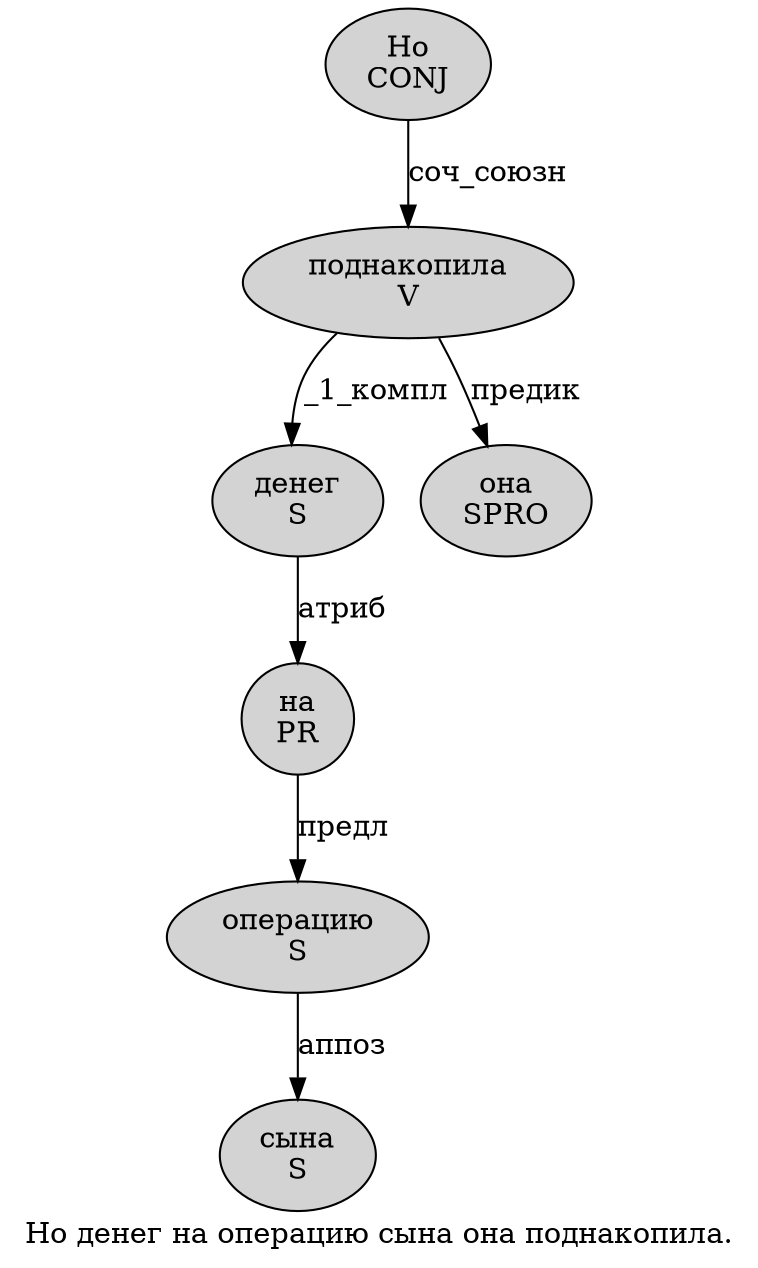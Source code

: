 digraph SENTENCE_1459 {
	graph [label="Но денег на операцию сына она поднакопила."]
	node [style=filled]
		0 [label="Но
CONJ" color="" fillcolor=lightgray penwidth=1 shape=ellipse]
		1 [label="денег
S" color="" fillcolor=lightgray penwidth=1 shape=ellipse]
		2 [label="на
PR" color="" fillcolor=lightgray penwidth=1 shape=ellipse]
		3 [label="операцию
S" color="" fillcolor=lightgray penwidth=1 shape=ellipse]
		4 [label="сына
S" color="" fillcolor=lightgray penwidth=1 shape=ellipse]
		5 [label="она
SPRO" color="" fillcolor=lightgray penwidth=1 shape=ellipse]
		6 [label="поднакопила
V" color="" fillcolor=lightgray penwidth=1 shape=ellipse]
			2 -> 3 [label="предл"]
			6 -> 1 [label="_1_компл"]
			6 -> 5 [label="предик"]
			1 -> 2 [label="атриб"]
			3 -> 4 [label="аппоз"]
			0 -> 6 [label="соч_союзн"]
}